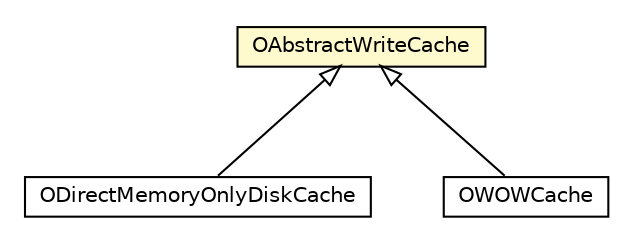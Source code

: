 #!/usr/local/bin/dot
#
# Class diagram 
# Generated by UMLGraph version R5_6-24-gf6e263 (http://www.umlgraph.org/)
#

digraph G {
	edge [fontname="Helvetica",fontsize=10,labelfontname="Helvetica",labelfontsize=10];
	node [fontname="Helvetica",fontsize=10,shape=plaintext];
	nodesep=0.25;
	ranksep=0.5;
	// com.orientechnologies.orient.core.storage.impl.memory.ODirectMemoryOnlyDiskCache
	c576286 [label=<<table title="com.orientechnologies.orient.core.storage.impl.memory.ODirectMemoryOnlyDiskCache" border="0" cellborder="1" cellspacing="0" cellpadding="2" port="p" href="../impl/memory/ODirectMemoryOnlyDiskCache.html">
		<tr><td><table border="0" cellspacing="0" cellpadding="1">
<tr><td align="center" balign="center"> ODirectMemoryOnlyDiskCache </td></tr>
		</table></td></tr>
		</table>>, URL="../impl/memory/ODirectMemoryOnlyDiskCache.html", fontname="Helvetica", fontcolor="black", fontsize=10.0];
	// com.orientechnologies.orient.core.storage.cache.OAbstractWriteCache
	c576293 [label=<<table title="com.orientechnologies.orient.core.storage.cache.OAbstractWriteCache" border="0" cellborder="1" cellspacing="0" cellpadding="2" port="p" bgcolor="lemonChiffon" href="./OAbstractWriteCache.html">
		<tr><td><table border="0" cellspacing="0" cellpadding="1">
<tr><td align="center" balign="center"> OAbstractWriteCache </td></tr>
		</table></td></tr>
		</table>>, URL="./OAbstractWriteCache.html", fontname="Helvetica", fontcolor="black", fontsize=10.0];
	// com.orientechnologies.orient.core.storage.cache.local.OWOWCache
	c576300 [label=<<table title="com.orientechnologies.orient.core.storage.cache.local.OWOWCache" border="0" cellborder="1" cellspacing="0" cellpadding="2" port="p" href="./local/OWOWCache.html">
		<tr><td><table border="0" cellspacing="0" cellpadding="1">
<tr><td align="center" balign="center"> OWOWCache </td></tr>
		</table></td></tr>
		</table>>, URL="./local/OWOWCache.html", fontname="Helvetica", fontcolor="black", fontsize=10.0];
	//com.orientechnologies.orient.core.storage.impl.memory.ODirectMemoryOnlyDiskCache extends com.orientechnologies.orient.core.storage.cache.OAbstractWriteCache
	c576293:p -> c576286:p [dir=back,arrowtail=empty];
	//com.orientechnologies.orient.core.storage.cache.local.OWOWCache extends com.orientechnologies.orient.core.storage.cache.OAbstractWriteCache
	c576293:p -> c576300:p [dir=back,arrowtail=empty];
}

